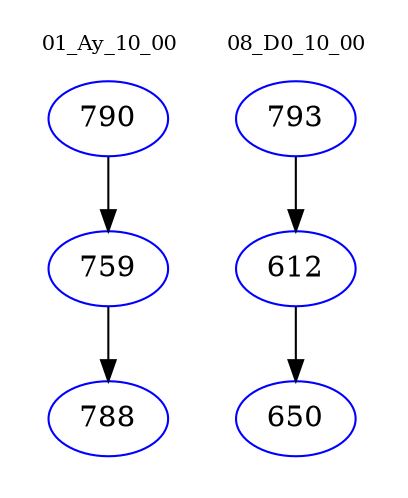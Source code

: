 digraph{
subgraph cluster_0 {
color = white
label = "01_Ay_10_00";
fontsize=10;
T0_790 [label="790", color="blue"]
T0_790 -> T0_759 [color="black"]
T0_759 [label="759", color="blue"]
T0_759 -> T0_788 [color="black"]
T0_788 [label="788", color="blue"]
}
subgraph cluster_1 {
color = white
label = "08_D0_10_00";
fontsize=10;
T1_793 [label="793", color="blue"]
T1_793 -> T1_612 [color="black"]
T1_612 [label="612", color="blue"]
T1_612 -> T1_650 [color="black"]
T1_650 [label="650", color="blue"]
}
}

